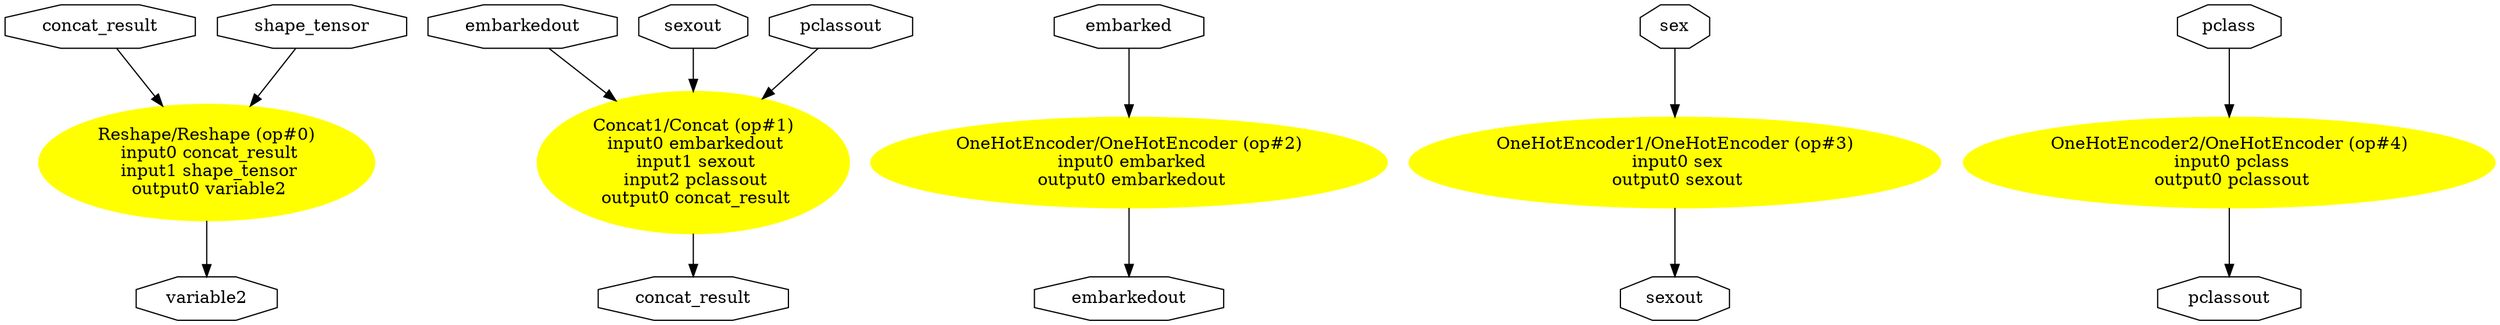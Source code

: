 digraph pipeline_titanic {
	graph [bb="0,0,1692.9,261.38",
		rankdir=TB
	];
	node [label="\N"];
	"Reshape/Reshape (op#0)\n input0 concat_result\n input1 shape_tensor\n output0 variable2"	[URL="javascript:alert('')",
		color=yellow,
		fillcolor=yellow,
		height=1.3356,
		pos="138.72,130.69",
		style=filled,
		width=3.1034];
	variable20	[height=0.5,
		label=variable2,
		pos="138.72,18",
		shape=octagon,
		width=1.2897];
	"Reshape/Reshape (op#0)\n input0 concat_result\n input1 shape_tensor\n output0 variable2" -> variable20	[pos="e,138.72,36.132 138.72,82.426 138.72,70.087 138.72,57.199 138.72,46.289"];
	concat_result0	[height=0.5,
		label=concat_result,
		pos="64.721,243.38",
		shape=octagon,
		width=1.7978];
	concat_result0 -> "Reshape/Reshape (op#0)\n input0 concat_result\n input1 shape_tensor\n output0 variable2"	[pos="e,108.41,177.03 76.284,225.08 83.488,214.31 93.185,199.8 102.79,185.44"];
	shape_tensor0	[height=0.5,
		label=shape_tensor,
		pos="211.72,243.38",
		shape=octagon,
		width=1.7783];
	shape_tensor0 -> "Reshape/Reshape (op#0)\n input0 concat_result\n input1 shape_tensor\n output0 variable2"	[pos="e,168.62,177.03 200.32,225.08 193.21,214.31 183.64,199.8 174.17,185.44"];
	"Concat1/Concat (op#1)\n input0 embarkedout\n input1 sexout\n input2 pclassout\n output0 concat_result"	[URL="javascript:alert('')",
		color=yellow,
		fillcolor=yellow,
		height=1.6303,
		pos="474.72,130.69",
		style=filled,
		width=2.9463];
	concat_result1	[height=0.5,
		label=concat_result,
		pos="474.72,18",
		shape=octagon,
		width=1.7978];
	"Concat1/Concat (op#1)\n input0 embarkedout\n input1 sexout\n input2 pclassout\n output0 concat_result" -> concat_result1	[pos="e,474.72,36.265 474.72,71.751 474.72,62.934 474.72,54.205 474.72,46.462"];
	embarkedout0	[height=0.5,
		label=embarkedout,
		pos="356.72,243.38",
		shape=octagon,
		width=1.7392];
	embarkedout0 -> "Concat1/Concat (op#1)\n input0 embarkedout\n input1 sexout\n input2 pclassout\n output0 concat_result"	[pos="e,421.55,181.57 374.9,225.33 385.58,215.31 399.76,202.01 414.07,188.58"];
	sexout0	[height=0.5,
		label=sexout,
		pos="474.72,243.38",
		shape=octagon,
		width=1.0357];
	sexout0 -> "Concat1/Concat (op#1)\n input0 embarkedout\n input1 sexout\n input2 pclassout\n output0 concat_result"	[pos="e,474.72,189.63 474.72,225.08 474.72,217.94 474.72,209.16 474.72,199.86"];
	pclassout0	[height=0.5,
		label=pclassout,
		pos="579.72,243.38",
		shape=octagon,
		width=1.3679];
	pclassout0 -> "Concat1/Concat (op#1)\n input0 embarkedout\n input1 sexout\n input2 pclassout\n output0 concat_result"	[pos="e,523.69,183.31 563.32,225.08 554.35,215.63 542.66,203.31 530.72,190.72"];
	"OneHotEncoder/OneHotEncoder (op#2)\n input0 embarked\n output0 embarkedout"	[URL="javascript:alert('')",
		color=yellow,
		fillcolor=yellow,
		height=1.041,
		pos="771.72,130.69",
		style=filled,
		width=4.8123];
	embarkedout1	[height=0.5,
		label=embarkedout,
		pos="771.72,18",
		shape=octagon,
		width=1.7392];
	"OneHotEncoder/OneHotEncoder (op#2)\n input0 embarked\n output0 embarkedout" -> embarkedout1	[pos="e,771.72,36.288 771.72,93.139 771.72,77.884 771.72,60.468 771.72,46.35"];
	embarked0	[height=0.5,
		label=embarked,
		pos="771.72,243.38",
		shape=octagon,
		width=1.3874];
	embarked0 -> "OneHotEncoder/OneHotEncoder (op#2)\n input0 embarked\n output0 embarkedout"	[pos="e,771.72,168.55 771.72,225.08 771.72,212.6 771.72,195.1 771.72,178.62"];
	"OneHotEncoder1/OneHotEncoder (op#3)\n input0 sex\n output0 sexout"	[URL="javascript:alert('')",
		color=yellow,
		fillcolor=yellow,
		height=1.041,
		pos="1140.7,130.69",
		style=filled,
		width=4.9497];
	sexout1	[height=0.5,
		label=sexout,
		pos="1140.7,18",
		shape=octagon,
		width=1.0357];
	"OneHotEncoder1/OneHotEncoder (op#3)\n input0 sex\n output0 sexout" -> sexout1	[pos="e,1140.7,36.288 1140.7,93.139 1140.7,77.884 1140.7,60.468 1140.7,46.35"];
	sex0	[height=0.5,
		label=sex,
		pos="1140.7,243.38",
		shape=octagon,
		width=0.75];
	sex0 -> "OneHotEncoder1/OneHotEncoder (op#3)\n input0 sex\n output0 sexout"	[pos="e,1140.7,168.55 1140.7,225.08 1140.7,212.6 1140.7,195.1 1140.7,178.62"];
	"OneHotEncoder2/OneHotEncoder (op#4)\n input0 pclass\n output0 pclassout"	[URL="javascript:alert('')",
		color=yellow,
		fillcolor=yellow,
		height=1.041,
		pos="1514.7,130.69",
		style=filled,
		width=4.9497];
	pclassout1	[height=0.5,
		label=pclassout,
		pos="1514.7,18",
		shape=octagon,
		width=1.3679];
	"OneHotEncoder2/OneHotEncoder (op#4)\n input0 pclass\n output0 pclassout" -> pclassout1	[pos="e,1514.7,36.288 1514.7,93.139 1514.7,77.884 1514.7,60.468 1514.7,46.35"];
	pclass0	[height=0.5,
		label=pclass,
		pos="1514.7,243.38",
		shape=octagon,
		width=1.0162];
	pclass0 -> "OneHotEncoder2/OneHotEncoder (op#4)\n input0 pclass\n output0 pclassout"	[pos="e,1514.7,168.55 1514.7,225.08 1514.7,212.6 1514.7,195.1 1514.7,178.62"];
}

